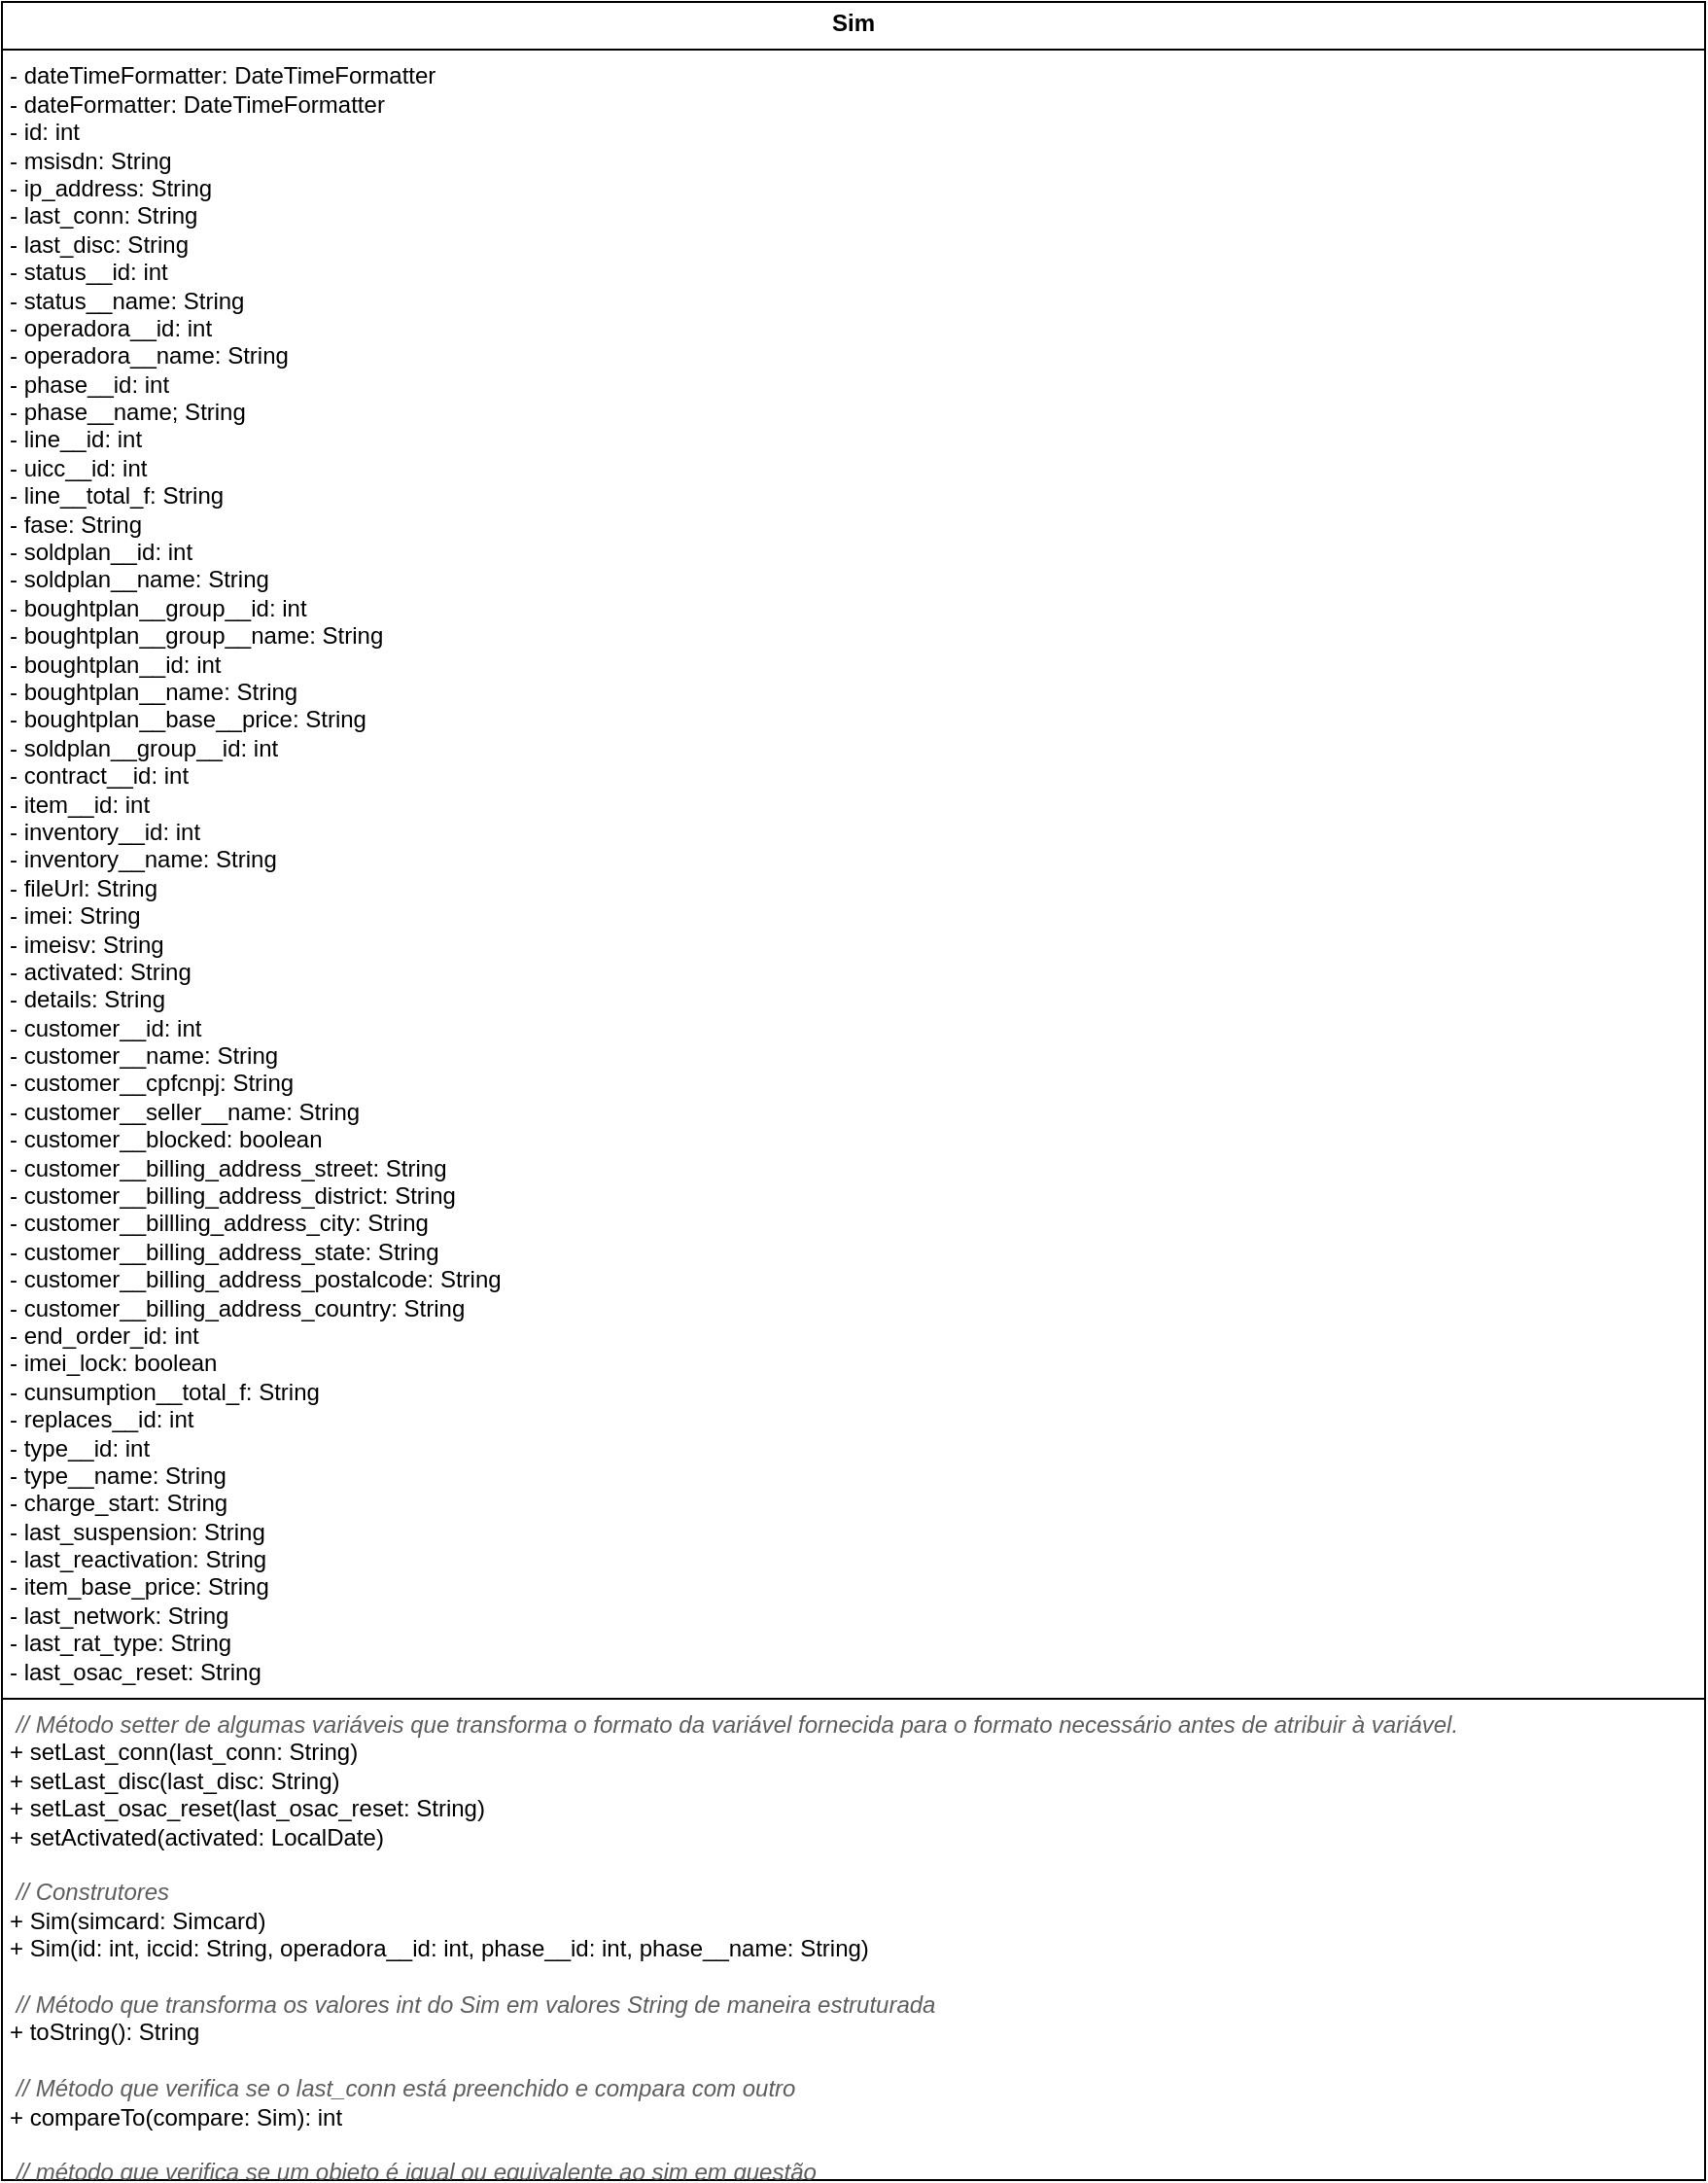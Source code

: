 <mxfile version="25.0.3">
  <diagram name="Página-1" id="yRpw1XDFjLFixnUvcPBG">
    <mxGraphModel dx="1432" dy="763" grid="1" gridSize="10" guides="1" tooltips="1" connect="1" arrows="1" fold="1" page="1" pageScale="1" pageWidth="827" pageHeight="1169" math="0" shadow="0">
      <root>
        <mxCell id="0" />
        <mxCell id="1" parent="0" />
        <mxCell id="ympIJe-1SoXUaamCZdop-1" value="&lt;p style=&quot;margin:0px;margin-top:4px;text-align:center;&quot;&gt;&lt;b&gt;Sim&lt;/b&gt;&lt;/p&gt;&lt;hr size=&quot;1&quot; style=&quot;border-style:solid;&quot;&gt;&lt;p style=&quot;margin:0px;margin-left:4px;&quot;&gt;- dateTimeFormatter: DateTimeFormatter&lt;/p&gt;&lt;p style=&quot;margin:0px;margin-left:4px;&quot;&gt;- dateFormatter: DateTimeFormatter&lt;/p&gt;&lt;p style=&quot;margin:0px;margin-left:4px;&quot;&gt;- id: int&lt;/p&gt;&lt;p style=&quot;margin:0px;margin-left:4px;&quot;&gt;- msisdn: String&lt;/p&gt;&lt;p style=&quot;margin:0px;margin-left:4px;&quot;&gt;- ip_address: String&lt;/p&gt;&lt;p style=&quot;margin:0px;margin-left:4px;&quot;&gt;- last_conn: String&lt;/p&gt;&lt;p style=&quot;margin:0px;margin-left:4px;&quot;&gt;- last_disc: String&lt;/p&gt;&lt;p style=&quot;margin:0px;margin-left:4px;&quot;&gt;- status__id: int&lt;/p&gt;&lt;p style=&quot;margin:0px;margin-left:4px;&quot;&gt;- status__name: String&lt;/p&gt;&lt;p style=&quot;margin:0px;margin-left:4px;&quot;&gt;- operadora__id: int&lt;/p&gt;&lt;p style=&quot;margin:0px;margin-left:4px;&quot;&gt;- operadora__name: String&lt;/p&gt;&lt;p style=&quot;margin:0px;margin-left:4px;&quot;&gt;- phase__id: int&lt;/p&gt;&lt;p style=&quot;margin:0px;margin-left:4px;&quot;&gt;- phase__name; String&lt;/p&gt;&lt;p style=&quot;margin:0px;margin-left:4px;&quot;&gt;- line__id: int&lt;/p&gt;&lt;p style=&quot;margin:0px;margin-left:4px;&quot;&gt;- uicc__id: int&lt;/p&gt;&lt;p style=&quot;margin:0px;margin-left:4px;&quot;&gt;- line__total_f: String&lt;/p&gt;&lt;p style=&quot;margin:0px;margin-left:4px;&quot;&gt;- fase: String&lt;/p&gt;&lt;p style=&quot;margin:0px;margin-left:4px;&quot;&gt;- soldplan__id: int&lt;/p&gt;&lt;p style=&quot;margin:0px;margin-left:4px;&quot;&gt;- soldplan__name: String&lt;/p&gt;&lt;p style=&quot;margin:0px;margin-left:4px;&quot;&gt;- boughtplan__group__id: int&lt;/p&gt;&lt;p style=&quot;margin:0px;margin-left:4px;&quot;&gt;- boughtplan__group__name: String&lt;/p&gt;&lt;p style=&quot;margin:0px;margin-left:4px;&quot;&gt;- boughtplan__id: int&lt;/p&gt;&lt;p style=&quot;margin:0px;margin-left:4px;&quot;&gt;- boughtplan__name: String&lt;/p&gt;&lt;p style=&quot;margin:0px;margin-left:4px;&quot;&gt;- boughtplan__base__price: String&lt;/p&gt;&lt;p style=&quot;margin:0px;margin-left:4px;&quot;&gt;- soldplan__group__id: int&lt;/p&gt;&lt;p style=&quot;margin:0px;margin-left:4px;&quot;&gt;- contract__id: int&lt;/p&gt;&lt;p style=&quot;margin:0px;margin-left:4px;&quot;&gt;- item__id: int&lt;/p&gt;&lt;p style=&quot;margin:0px;margin-left:4px;&quot;&gt;- inventory__id: int&lt;/p&gt;&lt;p style=&quot;margin:0px;margin-left:4px;&quot;&gt;- inventory__name: String&lt;/p&gt;&lt;p style=&quot;margin:0px;margin-left:4px;&quot;&gt;- fileUrl: String&lt;/p&gt;&lt;p style=&quot;margin:0px;margin-left:4px;&quot;&gt;- imei: String&lt;/p&gt;&lt;p style=&quot;margin:0px;margin-left:4px;&quot;&gt;- imeisv: String&lt;/p&gt;&lt;p style=&quot;margin:0px;margin-left:4px;&quot;&gt;- activated: String&lt;/p&gt;&lt;p style=&quot;margin:0px;margin-left:4px;&quot;&gt;- details: String&lt;/p&gt;&lt;p style=&quot;margin:0px;margin-left:4px;&quot;&gt;- customer__id: int&lt;/p&gt;&lt;p style=&quot;margin:0px;margin-left:4px;&quot;&gt;- customer__name: String&lt;/p&gt;&lt;p style=&quot;margin:0px;margin-left:4px;&quot;&gt;- customer__cpfcnpj: String&lt;/p&gt;&lt;p style=&quot;margin:0px;margin-left:4px;&quot;&gt;- customer__seller__name: String&lt;/p&gt;&lt;p style=&quot;margin:0px;margin-left:4px;&quot;&gt;- customer__blocked: boolean&lt;/p&gt;&lt;p style=&quot;margin:0px;margin-left:4px;&quot;&gt;- customer__billing_address_street: String&lt;/p&gt;&lt;p style=&quot;margin:0px;margin-left:4px;&quot;&gt;- customer__billing_address_district: String&lt;/p&gt;&lt;p style=&quot;margin:0px;margin-left:4px;&quot;&gt;- customer__billling_address_city: String&lt;/p&gt;&lt;p style=&quot;margin:0px;margin-left:4px;&quot;&gt;- customer__billing_address_state: String&lt;/p&gt;&lt;p style=&quot;margin:0px;margin-left:4px;&quot;&gt;- customer__billing_address_postalcode: String&lt;/p&gt;&lt;p style=&quot;margin:0px;margin-left:4px;&quot;&gt;- customer__billing_address_country: String&lt;/p&gt;&lt;p style=&quot;margin:0px;margin-left:4px;&quot;&gt;- end_order_id: int&lt;/p&gt;&lt;p style=&quot;margin:0px;margin-left:4px;&quot;&gt;- imei_lock: boolean&lt;/p&gt;&lt;p style=&quot;margin:0px;margin-left:4px;&quot;&gt;- cunsumption__total_f: String&lt;/p&gt;&lt;p style=&quot;margin:0px;margin-left:4px;&quot;&gt;- replaces__id: int&lt;/p&gt;&lt;p style=&quot;margin:0px;margin-left:4px;&quot;&gt;- type__id: int&lt;/p&gt;&lt;p style=&quot;margin:0px;margin-left:4px;&quot;&gt;- type__name: String&lt;/p&gt;&lt;p style=&quot;margin:0px;margin-left:4px;&quot;&gt;- charge_start: String&lt;/p&gt;&lt;p style=&quot;margin:0px;margin-left:4px;&quot;&gt;- last_suspension: String&lt;/p&gt;&lt;p style=&quot;margin:0px;margin-left:4px;&quot;&gt;- last_reactivation: String&lt;/p&gt;&lt;p style=&quot;margin:0px;margin-left:4px;&quot;&gt;- item_base_price: String&lt;/p&gt;&lt;p style=&quot;margin:0px;margin-left:4px;&quot;&gt;- last_network: String&lt;/p&gt;&lt;p style=&quot;margin:0px;margin-left:4px;&quot;&gt;- last_rat_type: String&lt;/p&gt;&lt;p style=&quot;margin:0px;margin-left:4px;&quot;&gt;- last_osac_reset: String&lt;/p&gt;&lt;hr size=&quot;1&quot; style=&quot;border-style:solid;&quot;&gt;&lt;p style=&quot;margin:0px;margin-left:4px;&quot;&gt;&lt;i&gt;&lt;font color=&quot;#5e5e5e&quot;&gt;&amp;nbsp;// Método setter de algumas variáveis que transforma o formato da variável fornecida para o formato necessário antes de atribuir à variável.&lt;/font&gt;&lt;/i&gt;&lt;/p&gt;&lt;p style=&quot;margin:0px;margin-left:4px;&quot;&gt;+ setLast_conn(last_conn: String)&amp;nbsp;&lt;/p&gt;&lt;p style=&quot;margin:0px;margin-left:4px;&quot;&gt;+ setLast_disc(last_disc: String)&lt;/p&gt;&lt;p style=&quot;margin:0px;margin-left:4px;&quot;&gt;+ setLast_osac_reset(last_osac_reset: String)&lt;/p&gt;&lt;p style=&quot;margin:0px;margin-left:4px;&quot;&gt;+ setActivated(activated: LocalDate)&lt;/p&gt;&lt;p style=&quot;margin:0px;margin-left:4px;&quot;&gt;&lt;br&gt;&lt;/p&gt;&lt;p style=&quot;margin:0px;margin-left:4px;&quot;&gt;&lt;i&gt;&lt;font color=&quot;#5e5e5e&quot;&gt;&amp;nbsp;// Construtores&lt;/font&gt;&lt;/i&gt;&lt;/p&gt;&lt;p style=&quot;margin:0px;margin-left:4px;&quot;&gt;+ Sim(simcard: Simcard)&lt;/p&gt;&lt;p style=&quot;margin:0px;margin-left:4px;&quot;&gt;+ Sim(id: int, iccid: String, operadora__id: int, phase__id: int, phase__name: String)&lt;/p&gt;&lt;p style=&quot;margin:0px;margin-left:4px;&quot;&gt;&lt;br&gt;&lt;/p&gt;&lt;p style=&quot;margin:0px;margin-left:4px;&quot;&gt;&lt;i&gt;&lt;font color=&quot;#5e5e5e&quot;&gt;&amp;nbsp;// Método que transforma os valores int do Sim em valores String de maneira estruturada&lt;/font&gt;&lt;/i&gt;&lt;/p&gt;&lt;p style=&quot;margin:0px;margin-left:4px;&quot;&gt;+ toString(): String&lt;/p&gt;&lt;p style=&quot;margin:0px;margin-left:4px;&quot;&gt;&lt;br&gt;&lt;/p&gt;&lt;p style=&quot;margin:0px;margin-left:4px;&quot;&gt;&lt;i&gt;&lt;font color=&quot;#5e5e5e&quot;&gt;&amp;nbsp;// Método que verifica se o last_conn está preenchido e compara com outro&amp;nbsp;&lt;/font&gt;&lt;/i&gt;&lt;/p&gt;&lt;p style=&quot;margin:0px;margin-left:4px;&quot;&gt;+ compareTo(compare: Sim): int&lt;/p&gt;&lt;p style=&quot;margin:0px;margin-left:4px;&quot;&gt;&lt;br&gt;&lt;/p&gt;&lt;p style=&quot;margin:0px;margin-left:4px;&quot;&gt;&lt;i&gt;&lt;font color=&quot;#5e5e5e&quot;&gt;&amp;nbsp;// método que verifica se um objeto é igual ou equivalente ao sim em questão&lt;/font&gt;&lt;/i&gt;&lt;/p&gt;&lt;p style=&quot;margin:0px;margin-left:4px;&quot;&gt;+ equals(obj: Object): boolean&lt;/p&gt;" style="verticalAlign=top;align=left;overflow=fill;html=1;whiteSpace=wrap;" vertex="1" parent="1">
          <mxGeometry x="334" y="320" width="876" height="1120" as="geometry" />
        </mxCell>
      </root>
    </mxGraphModel>
  </diagram>
</mxfile>
